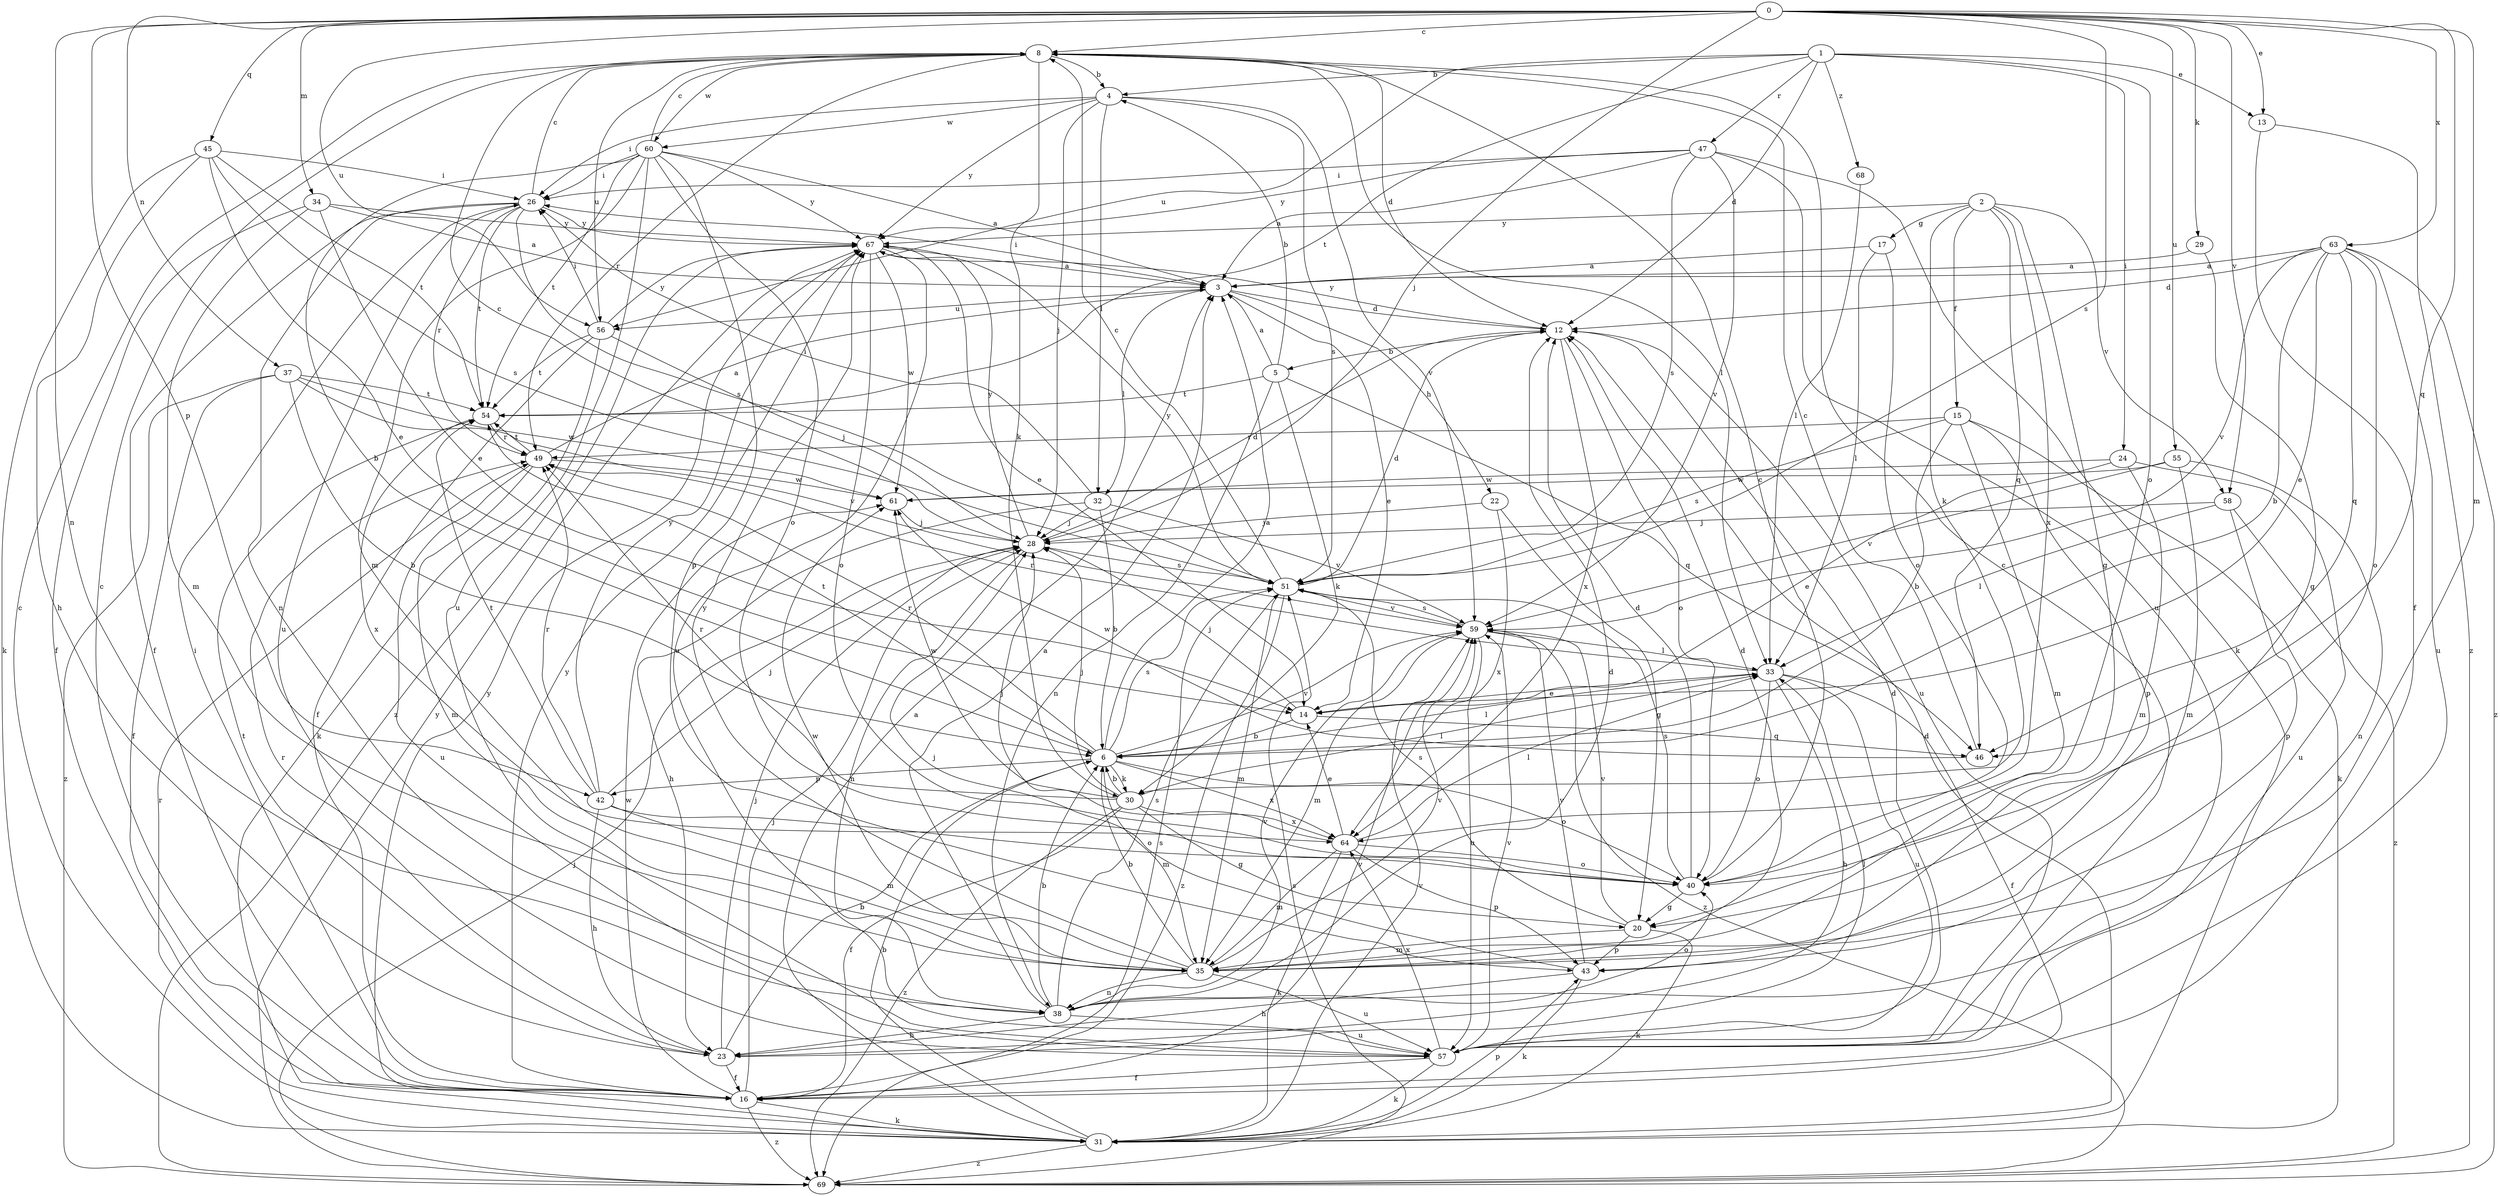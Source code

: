 strict digraph  {
0;
1;
2;
3;
4;
5;
6;
8;
12;
13;
14;
15;
16;
17;
20;
22;
23;
24;
26;
28;
29;
30;
31;
32;
33;
34;
35;
37;
38;
40;
42;
43;
45;
46;
47;
49;
51;
54;
55;
56;
57;
58;
59;
60;
61;
63;
64;
67;
68;
69;
0 -> 8  [label=c];
0 -> 13  [label=e];
0 -> 28  [label=j];
0 -> 29  [label=k];
0 -> 34  [label=m];
0 -> 35  [label=m];
0 -> 37  [label=n];
0 -> 38  [label=n];
0 -> 42  [label=p];
0 -> 45  [label=q];
0 -> 46  [label=q];
0 -> 51  [label=s];
0 -> 55  [label=u];
0 -> 56  [label=u];
0 -> 58  [label=v];
0 -> 63  [label=x];
1 -> 4  [label=b];
1 -> 12  [label=d];
1 -> 13  [label=e];
1 -> 24  [label=i];
1 -> 40  [label=o];
1 -> 47  [label=r];
1 -> 54  [label=t];
1 -> 56  [label=u];
1 -> 68  [label=z];
2 -> 15  [label=f];
2 -> 17  [label=g];
2 -> 20  [label=g];
2 -> 30  [label=k];
2 -> 46  [label=q];
2 -> 58  [label=v];
2 -> 64  [label=x];
2 -> 67  [label=y];
3 -> 12  [label=d];
3 -> 14  [label=e];
3 -> 22  [label=h];
3 -> 26  [label=i];
3 -> 32  [label=l];
3 -> 56  [label=u];
4 -> 26  [label=i];
4 -> 28  [label=j];
4 -> 32  [label=l];
4 -> 51  [label=s];
4 -> 59  [label=v];
4 -> 60  [label=w];
4 -> 67  [label=y];
5 -> 3  [label=a];
5 -> 4  [label=b];
5 -> 30  [label=k];
5 -> 38  [label=n];
5 -> 46  [label=q];
5 -> 54  [label=t];
6 -> 3  [label=a];
6 -> 30  [label=k];
6 -> 33  [label=l];
6 -> 35  [label=m];
6 -> 40  [label=o];
6 -> 42  [label=p];
6 -> 49  [label=r];
6 -> 51  [label=s];
6 -> 54  [label=t];
6 -> 59  [label=v];
6 -> 64  [label=x];
8 -> 4  [label=b];
8 -> 12  [label=d];
8 -> 30  [label=k];
8 -> 33  [label=l];
8 -> 49  [label=r];
8 -> 56  [label=u];
8 -> 60  [label=w];
12 -> 5  [label=b];
12 -> 40  [label=o];
12 -> 57  [label=u];
12 -> 64  [label=x];
12 -> 67  [label=y];
13 -> 16  [label=f];
13 -> 69  [label=z];
14 -> 6  [label=b];
14 -> 28  [label=j];
14 -> 46  [label=q];
15 -> 6  [label=b];
15 -> 31  [label=k];
15 -> 35  [label=m];
15 -> 43  [label=p];
15 -> 49  [label=r];
15 -> 51  [label=s];
16 -> 8  [label=c];
16 -> 26  [label=i];
16 -> 28  [label=j];
16 -> 31  [label=k];
16 -> 51  [label=s];
16 -> 59  [label=v];
16 -> 61  [label=w];
16 -> 67  [label=y];
16 -> 69  [label=z];
17 -> 3  [label=a];
17 -> 33  [label=l];
17 -> 40  [label=o];
20 -> 31  [label=k];
20 -> 35  [label=m];
20 -> 43  [label=p];
20 -> 51  [label=s];
20 -> 59  [label=v];
22 -> 20  [label=g];
22 -> 28  [label=j];
22 -> 64  [label=x];
23 -> 6  [label=b];
23 -> 16  [label=f];
23 -> 28  [label=j];
23 -> 33  [label=l];
23 -> 49  [label=r];
23 -> 54  [label=t];
24 -> 14  [label=e];
24 -> 35  [label=m];
24 -> 57  [label=u];
24 -> 61  [label=w];
26 -> 8  [label=c];
26 -> 16  [label=f];
26 -> 38  [label=n];
26 -> 49  [label=r];
26 -> 51  [label=s];
26 -> 54  [label=t];
26 -> 57  [label=u];
26 -> 67  [label=y];
28 -> 8  [label=c];
28 -> 12  [label=d];
28 -> 38  [label=n];
28 -> 51  [label=s];
28 -> 67  [label=y];
29 -> 3  [label=a];
29 -> 20  [label=g];
30 -> 6  [label=b];
30 -> 16  [label=f];
30 -> 20  [label=g];
30 -> 28  [label=j];
30 -> 33  [label=l];
30 -> 49  [label=r];
30 -> 61  [label=w];
30 -> 64  [label=x];
30 -> 69  [label=z];
31 -> 3  [label=a];
31 -> 6  [label=b];
31 -> 8  [label=c];
31 -> 12  [label=d];
31 -> 43  [label=p];
31 -> 49  [label=r];
31 -> 59  [label=v];
31 -> 67  [label=y];
31 -> 69  [label=z];
32 -> 6  [label=b];
32 -> 23  [label=h];
32 -> 26  [label=i];
32 -> 28  [label=j];
32 -> 59  [label=v];
33 -> 14  [label=e];
33 -> 16  [label=f];
33 -> 23  [label=h];
33 -> 40  [label=o];
33 -> 49  [label=r];
33 -> 57  [label=u];
34 -> 3  [label=a];
34 -> 14  [label=e];
34 -> 16  [label=f];
34 -> 35  [label=m];
34 -> 67  [label=y];
35 -> 6  [label=b];
35 -> 12  [label=d];
35 -> 38  [label=n];
35 -> 57  [label=u];
35 -> 59  [label=v];
35 -> 61  [label=w];
35 -> 67  [label=y];
37 -> 6  [label=b];
37 -> 16  [label=f];
37 -> 54  [label=t];
37 -> 59  [label=v];
37 -> 61  [label=w];
37 -> 69  [label=z];
38 -> 3  [label=a];
38 -> 6  [label=b];
38 -> 12  [label=d];
38 -> 23  [label=h];
38 -> 40  [label=o];
38 -> 51  [label=s];
38 -> 57  [label=u];
38 -> 59  [label=v];
40 -> 8  [label=c];
40 -> 12  [label=d];
40 -> 20  [label=g];
40 -> 51  [label=s];
42 -> 23  [label=h];
42 -> 28  [label=j];
42 -> 35  [label=m];
42 -> 40  [label=o];
42 -> 49  [label=r];
42 -> 54  [label=t];
42 -> 67  [label=y];
43 -> 23  [label=h];
43 -> 28  [label=j];
43 -> 31  [label=k];
43 -> 59  [label=v];
45 -> 14  [label=e];
45 -> 23  [label=h];
45 -> 26  [label=i];
45 -> 31  [label=k];
45 -> 51  [label=s];
45 -> 54  [label=t];
46 -> 8  [label=c];
46 -> 61  [label=w];
47 -> 3  [label=a];
47 -> 26  [label=i];
47 -> 31  [label=k];
47 -> 51  [label=s];
47 -> 57  [label=u];
47 -> 59  [label=v];
47 -> 67  [label=y];
49 -> 3  [label=a];
49 -> 35  [label=m];
49 -> 54  [label=t];
49 -> 57  [label=u];
49 -> 61  [label=w];
51 -> 8  [label=c];
51 -> 12  [label=d];
51 -> 35  [label=m];
51 -> 59  [label=v];
51 -> 67  [label=y];
51 -> 69  [label=z];
54 -> 49  [label=r];
54 -> 64  [label=x];
55 -> 35  [label=m];
55 -> 38  [label=n];
55 -> 59  [label=v];
55 -> 61  [label=w];
56 -> 16  [label=f];
56 -> 26  [label=i];
56 -> 28  [label=j];
56 -> 31  [label=k];
56 -> 54  [label=t];
56 -> 67  [label=y];
57 -> 8  [label=c];
57 -> 12  [label=d];
57 -> 16  [label=f];
57 -> 31  [label=k];
57 -> 59  [label=v];
57 -> 64  [label=x];
58 -> 28  [label=j];
58 -> 33  [label=l];
58 -> 43  [label=p];
58 -> 69  [label=z];
59 -> 33  [label=l];
59 -> 35  [label=m];
59 -> 51  [label=s];
59 -> 57  [label=u];
59 -> 69  [label=z];
60 -> 3  [label=a];
60 -> 6  [label=b];
60 -> 8  [label=c];
60 -> 26  [label=i];
60 -> 35  [label=m];
60 -> 40  [label=o];
60 -> 43  [label=p];
60 -> 54  [label=t];
60 -> 57  [label=u];
60 -> 67  [label=y];
61 -> 28  [label=j];
63 -> 3  [label=a];
63 -> 6  [label=b];
63 -> 12  [label=d];
63 -> 14  [label=e];
63 -> 40  [label=o];
63 -> 46  [label=q];
63 -> 57  [label=u];
63 -> 59  [label=v];
63 -> 69  [label=z];
64 -> 14  [label=e];
64 -> 28  [label=j];
64 -> 31  [label=k];
64 -> 33  [label=l];
64 -> 35  [label=m];
64 -> 40  [label=o];
64 -> 43  [label=p];
67 -> 3  [label=a];
67 -> 14  [label=e];
67 -> 40  [label=o];
67 -> 57  [label=u];
67 -> 61  [label=w];
67 -> 69  [label=z];
68 -> 33  [label=l];
69 -> 28  [label=j];
69 -> 51  [label=s];
69 -> 67  [label=y];
}
